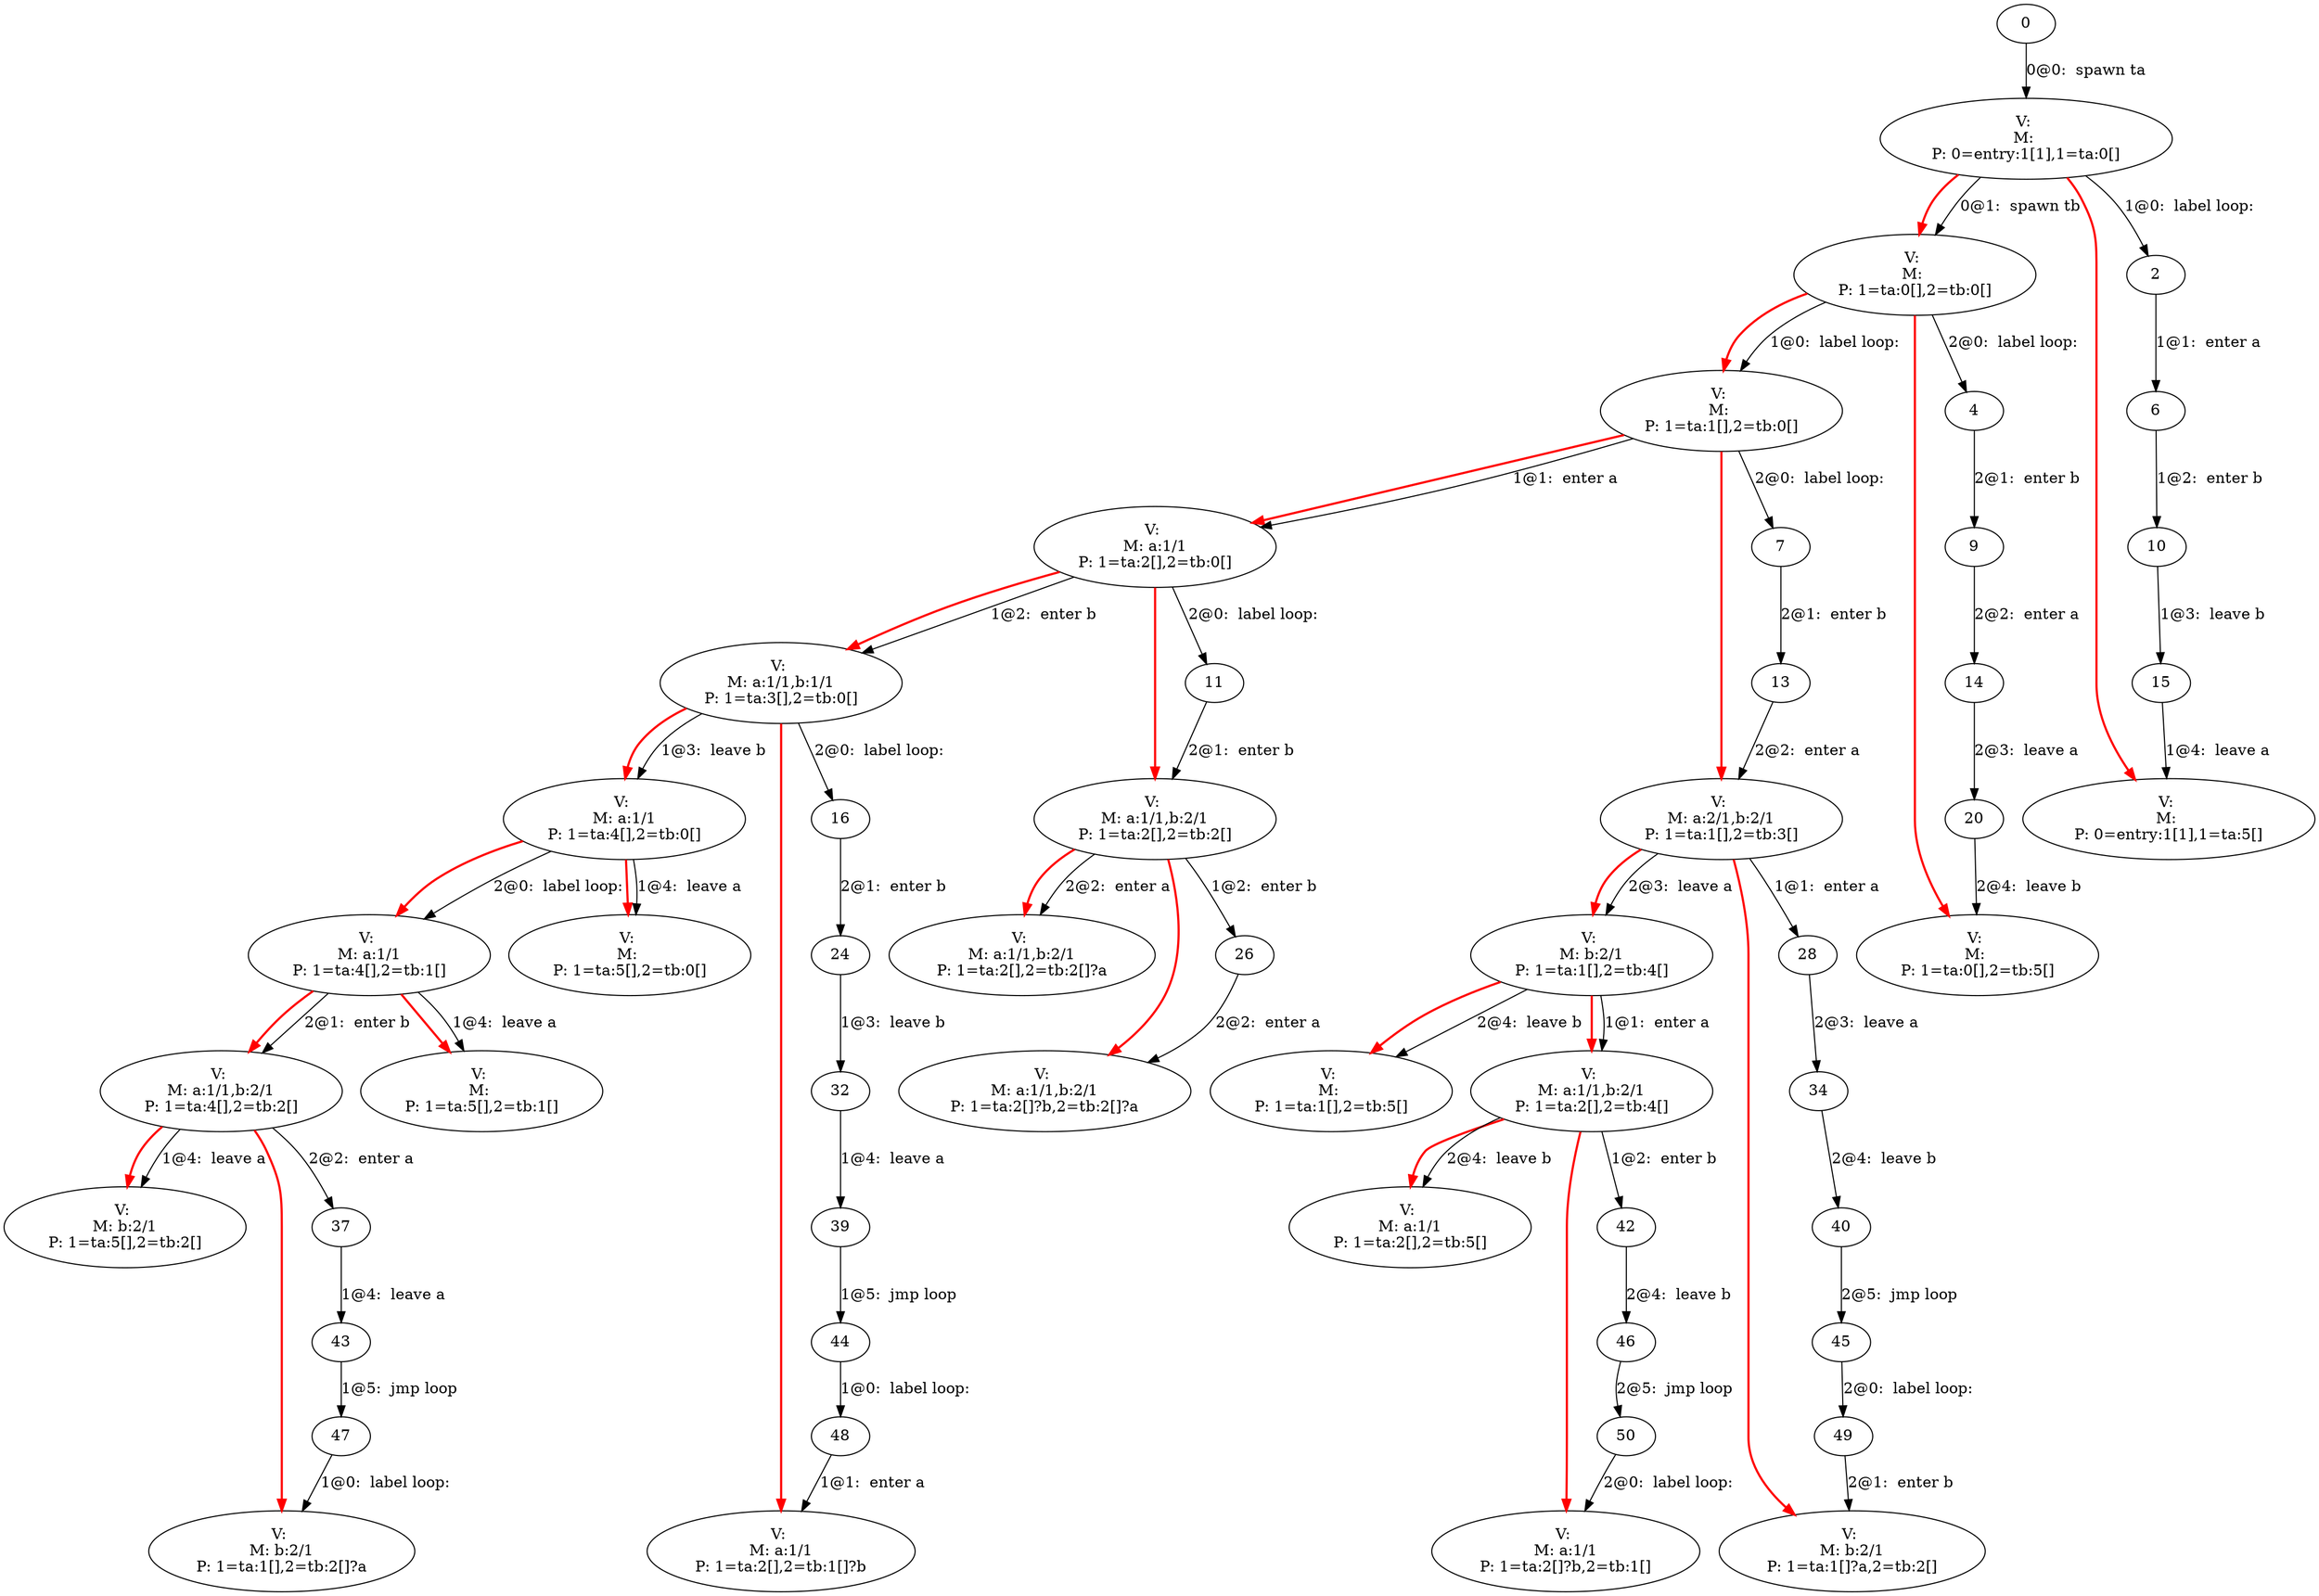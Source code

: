 digraph g {
1 [label = "V: \nM: \nP: 0=entry:1[1],1=ta:0[]"]
3 [label = "V: \nM: \nP: 1=ta:0[],2=tb:0[]"]
5 [label = "V: \nM: \nP: 1=ta:1[],2=tb:0[]"]
8 [label = "V: \nM: a:1/1\nP: 1=ta:2[],2=tb:0[]"]
12 [label = "V: \nM: a:1/1,b:1/1\nP: 1=ta:3[],2=tb:0[]"]
17 [label = "V: \nM: a:1/1\nP: 1=ta:4[],2=tb:0[]"]
18 [label = "V: \nM: a:1/1,b:2/1\nP: 1=ta:2[],2=tb:2[]"]
19 [label = "V: \nM: a:2/1,b:2/1\nP: 1=ta:1[],2=tb:3[]"]
21 [label = "V: \nM: \nP: 0=entry:1[1],1=ta:5[]"]
22 [label = "V: \nM: a:1/1\nP: 1=ta:4[],2=tb:1[]"]
23 [label = "V: \nM: \nP: 1=ta:5[],2=tb:0[]"]
25 [label = "V: \nM: a:1/1,b:2/1\nP: 1=ta:2[],2=tb:2[]?a"]
27 [label = "V: \nM: b:2/1\nP: 1=ta:1[],2=tb:4[]"]
29 [label = "V: \nM: \nP: 1=ta:0[],2=tb:5[]"]
30 [label = "V: \nM: a:1/1,b:2/1\nP: 1=ta:4[],2=tb:2[]"]
31 [label = "V: \nM: \nP: 1=ta:5[],2=tb:1[]"]
33 [label = "V: \nM: a:1/1,b:2/1\nP: 1=ta:2[]?b,2=tb:2[]?a"]
35 [label = "V: \nM: \nP: 1=ta:1[],2=tb:5[]"]
36 [label = "V: \nM: a:1/1,b:2/1\nP: 1=ta:2[],2=tb:4[]"]
38 [label = "V: \nM: b:2/1\nP: 1=ta:5[],2=tb:2[]"]
41 [label = "V: \nM: a:1/1\nP: 1=ta:2[],2=tb:5[]"]
51 [label = "V: \nM: b:2/1\nP: 1=ta:1[],2=tb:2[]?a"]
52 [label = "V: \nM: a:1/1\nP: 1=ta:2[],2=tb:1[]?b"]
53 [label = "V: \nM: b:2/1\nP: 1=ta:1[]?a,2=tb:2[]"]
54 [label = "V: \nM: a:1/1\nP: 1=ta:2[]?b,2=tb:1[]"]
1 -> 3 [style=bold, color=red, weight=10]
1 -> 21 [style=bold, color=red, weight=10]
3 -> 5 [style=bold, color=red, weight=10]
3 -> 29 [style=bold, color=red, weight=10]
5 -> 8 [style=bold, color=red, weight=10]
5 -> 19 [style=bold, color=red, weight=10]
8 -> 12 [style=bold, color=red, weight=10]
8 -> 18 [style=bold, color=red, weight=10]
12 -> 17 [style=bold, color=red, weight=10]
12 -> 52 [style=bold, color=red, weight=10]
17 -> 23 [style=bold, color=red, weight=10]
17 -> 22 [style=bold, color=red, weight=10]
18 -> 33 [style=bold, color=red, weight=10]
18 -> 25 [style=bold, color=red, weight=10]
19 -> 53 [style=bold, color=red, weight=10]
19 -> 27 [style=bold, color=red, weight=10]
22 -> 31 [style=bold, color=red, weight=10]
22 -> 30 [style=bold, color=red, weight=10]
27 -> 36 [style=bold, color=red, weight=10]
27 -> 35 [style=bold, color=red, weight=10]
30 -> 38 [style=bold, color=red, weight=10]
30 -> 51 [style=bold, color=red, weight=10]
36 -> 54 [style=bold, color=red, weight=10]
36 -> 41 [style=bold, color=red, weight=10]
0 -> 1 [label = "0@0:  spawn ta\n"]
1 -> 2 [label = "1@0:  label loop:\n"]
1 -> 3 [label = "0@1:  spawn tb\n"]
2 -> 6 [label = "1@1:  enter a\n"]
3 -> 4 [label = "2@0:  label loop:\n"]
3 -> 5 [label = "1@0:  label loop:\n"]
4 -> 9 [label = "2@1:  enter b\n"]
5 -> 7 [label = "2@0:  label loop:\n"]
5 -> 8 [label = "1@1:  enter a\n"]
6 -> 10 [label = "1@2:  enter b\n"]
7 -> 13 [label = "2@1:  enter b\n"]
8 -> 11 [label = "2@0:  label loop:\n"]
8 -> 12 [label = "1@2:  enter b\n"]
9 -> 14 [label = "2@2:  enter a\n"]
10 -> 15 [label = "1@3:  leave b\n"]
11 -> 18 [label = "2@1:  enter b\n"]
12 -> 16 [label = "2@0:  label loop:\n"]
12 -> 17 [label = "1@3:  leave b\n"]
13 -> 19 [label = "2@2:  enter a\n"]
14 -> 20 [label = "2@3:  leave a\n"]
15 -> 21 [label = "1@4:  leave a\n"]
16 -> 24 [label = "2@1:  enter b\n"]
17 -> 22 [label = "2@0:  label loop:\n"]
17 -> 23 [label = "1@4:  leave a\n"]
18 -> 25 [label = "2@2:  enter a\n"]
18 -> 26 [label = "1@2:  enter b\n"]
19 -> 27 [label = "2@3:  leave a\n"]
19 -> 28 [label = "1@1:  enter a\n"]
20 -> 29 [label = "2@4:  leave b\n"]
22 -> 30 [label = "2@1:  enter b\n"]
22 -> 31 [label = "1@4:  leave a\n"]
24 -> 32 [label = "1@3:  leave b\n"]
26 -> 33 [label = "2@2:  enter a\n"]
27 -> 35 [label = "2@4:  leave b\n"]
27 -> 36 [label = "1@1:  enter a\n"]
28 -> 34 [label = "2@3:  leave a\n"]
30 -> 37 [label = "2@2:  enter a\n"]
30 -> 38 [label = "1@4:  leave a\n"]
32 -> 39 [label = "1@4:  leave a\n"]
34 -> 40 [label = "2@4:  leave b\n"]
36 -> 41 [label = "2@4:  leave b\n"]
36 -> 42 [label = "1@2:  enter b\n"]
37 -> 43 [label = "1@4:  leave a\n"]
39 -> 44 [label = "1@5:  jmp loop\n"]
40 -> 45 [label = "2@5:  jmp loop\n"]
42 -> 46 [label = "2@4:  leave b\n"]
43 -> 47 [label = "1@5:  jmp loop\n"]
44 -> 48 [label = "1@0:  label loop:\n"]
45 -> 49 [label = "2@0:  label loop:\n"]
46 -> 50 [label = "2@5:  jmp loop\n"]
47 -> 51 [label = "1@0:  label loop:\n"]
48 -> 52 [label = "1@1:  enter a\n"]
49 -> 53 [label = "2@1:  enter b\n"]
50 -> 54 [label = "2@0:  label loop:\n"]
}
